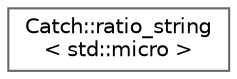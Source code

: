 digraph "Graphical Class Hierarchy"
{
 // LATEX_PDF_SIZE
  bgcolor="transparent";
  edge [fontname=Helvetica,fontsize=10,labelfontname=Helvetica,labelfontsize=10];
  node [fontname=Helvetica,fontsize=10,shape=box,height=0.2,width=0.4];
  rankdir="LR";
  Node0 [id="Node000000",label="Catch::ratio_string\l\< std::micro \>",height=0.2,width=0.4,color="grey40", fillcolor="white", style="filled",URL="$structCatch_1_1ratio__string_3_01std_1_1micro_01_4.html",tooltip=" "];
}
